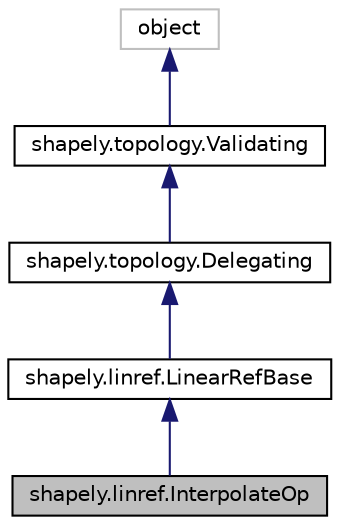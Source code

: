 digraph "shapely.linref.InterpolateOp"
{
 // LATEX_PDF_SIZE
  edge [fontname="Helvetica",fontsize="10",labelfontname="Helvetica",labelfontsize="10"];
  node [fontname="Helvetica",fontsize="10",shape=record];
  Node1 [label="shapely.linref.InterpolateOp",height=0.2,width=0.4,color="black", fillcolor="grey75", style="filled", fontcolor="black",tooltip=" "];
  Node2 -> Node1 [dir="back",color="midnightblue",fontsize="10",style="solid",fontname="Helvetica"];
  Node2 [label="shapely.linref.LinearRefBase",height=0.2,width=0.4,color="black", fillcolor="white", style="filled",URL="$d4/dac/classshapely_1_1linref_1_1_linear_ref_base.html",tooltip=" "];
  Node3 -> Node2 [dir="back",color="midnightblue",fontsize="10",style="solid",fontname="Helvetica"];
  Node3 [label="shapely.topology.Delegating",height=0.2,width=0.4,color="black", fillcolor="white", style="filled",URL="$da/de7/classshapely_1_1topology_1_1_delegating.html",tooltip=" "];
  Node4 -> Node3 [dir="back",color="midnightblue",fontsize="10",style="solid",fontname="Helvetica"];
  Node4 [label="shapely.topology.Validating",height=0.2,width=0.4,color="black", fillcolor="white", style="filled",URL="$d3/d98/classshapely_1_1topology_1_1_validating.html",tooltip=" "];
  Node5 -> Node4 [dir="back",color="midnightblue",fontsize="10",style="solid",fontname="Helvetica"];
  Node5 [label="object",height=0.2,width=0.4,color="grey75", fillcolor="white", style="filled",tooltip=" "];
}
